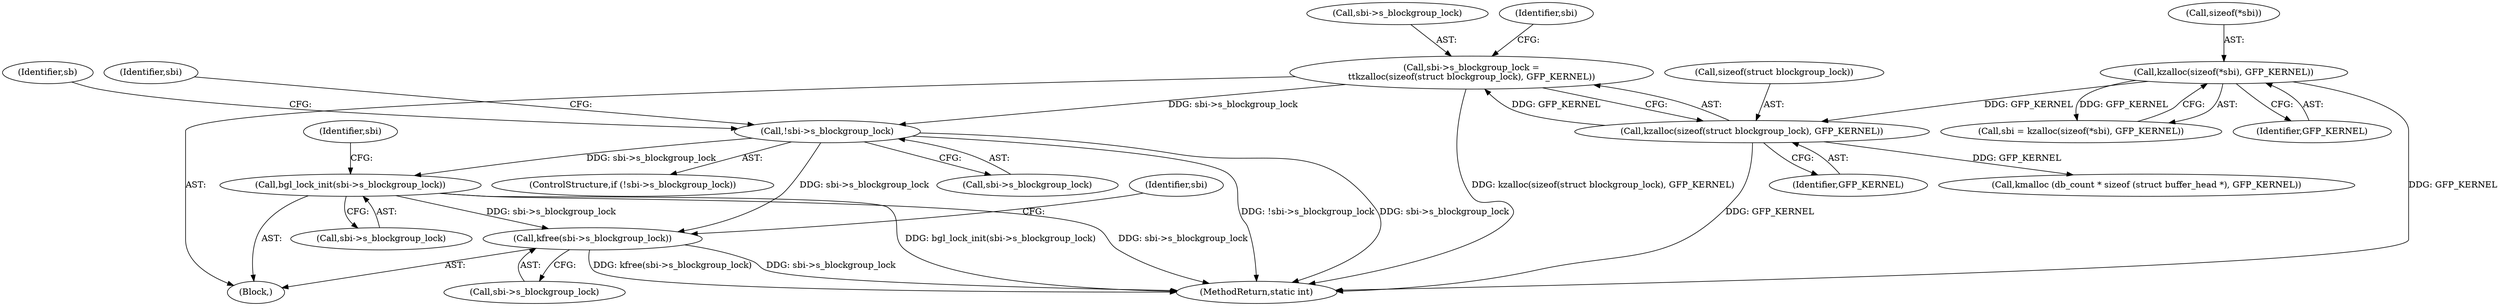 digraph "0_linux_be0726d33cb8f411945884664924bed3cb8c70ee_0@API" {
"1001373" [label="(Call,kfree(sbi->s_blockgroup_lock))"];
"1000169" [label="(Call,!sbi->s_blockgroup_lock)"];
"1000160" [label="(Call,sbi->s_blockgroup_lock =\n\t\tkzalloc(sizeof(struct blockgroup_lock), GFP_KERNEL))"];
"1000164" [label="(Call,kzalloc(sizeof(struct blockgroup_lock), GFP_KERNEL))"];
"1000151" [label="(Call,kzalloc(sizeof(*sbi), GFP_KERNEL))"];
"1000967" [label="(Call,bgl_lock_init(sbi->s_blockgroup_lock))"];
"1000168" [label="(ControlStructure,if (!sbi->s_blockgroup_lock))"];
"1000973" [label="(Identifier,sbi)"];
"1000175" [label="(Identifier,sbi)"];
"1000149" [label="(Call,sbi = kzalloc(sizeof(*sbi), GFP_KERNEL))"];
"1000155" [label="(Identifier,GFP_KERNEL)"];
"1000169" [label="(Call,!sbi->s_blockgroup_lock)"];
"1001374" [label="(Call,sbi->s_blockgroup_lock)"];
"1000179" [label="(Identifier,sb)"];
"1000113" [label="(Block,)"];
"1000170" [label="(Call,sbi->s_blockgroup_lock)"];
"1000171" [label="(Identifier,sbi)"];
"1000152" [label="(Call,sizeof(*sbi))"];
"1000967" [label="(Call,bgl_lock_init(sbi->s_blockgroup_lock))"];
"1000968" [label="(Call,sbi->s_blockgroup_lock)"];
"1001373" [label="(Call,kfree(sbi->s_blockgroup_lock))"];
"1000161" [label="(Call,sbi->s_blockgroup_lock)"];
"1000151" [label="(Call,kzalloc(sizeof(*sbi), GFP_KERNEL))"];
"1000160" [label="(Call,sbi->s_blockgroup_lock =\n\t\tkzalloc(sizeof(struct blockgroup_lock), GFP_KERNEL))"];
"1000164" [label="(Call,kzalloc(sizeof(struct blockgroup_lock), GFP_KERNEL))"];
"1000165" [label="(Call,sizeof(struct blockgroup_lock))"];
"1001382" [label="(MethodReturn,static int)"];
"1001378" [label="(Identifier,sbi)"];
"1000949" [label="(Call,kmalloc (db_count * sizeof (struct buffer_head *), GFP_KERNEL))"];
"1000167" [label="(Identifier,GFP_KERNEL)"];
"1001373" -> "1000113"  [label="AST: "];
"1001373" -> "1001374"  [label="CFG: "];
"1001374" -> "1001373"  [label="AST: "];
"1001378" -> "1001373"  [label="CFG: "];
"1001373" -> "1001382"  [label="DDG: kfree(sbi->s_blockgroup_lock)"];
"1001373" -> "1001382"  [label="DDG: sbi->s_blockgroup_lock"];
"1000169" -> "1001373"  [label="DDG: sbi->s_blockgroup_lock"];
"1000967" -> "1001373"  [label="DDG: sbi->s_blockgroup_lock"];
"1000169" -> "1000168"  [label="AST: "];
"1000169" -> "1000170"  [label="CFG: "];
"1000170" -> "1000169"  [label="AST: "];
"1000175" -> "1000169"  [label="CFG: "];
"1000179" -> "1000169"  [label="CFG: "];
"1000169" -> "1001382"  [label="DDG: !sbi->s_blockgroup_lock"];
"1000169" -> "1001382"  [label="DDG: sbi->s_blockgroup_lock"];
"1000160" -> "1000169"  [label="DDG: sbi->s_blockgroup_lock"];
"1000169" -> "1000967"  [label="DDG: sbi->s_blockgroup_lock"];
"1000160" -> "1000113"  [label="AST: "];
"1000160" -> "1000164"  [label="CFG: "];
"1000161" -> "1000160"  [label="AST: "];
"1000164" -> "1000160"  [label="AST: "];
"1000171" -> "1000160"  [label="CFG: "];
"1000160" -> "1001382"  [label="DDG: kzalloc(sizeof(struct blockgroup_lock), GFP_KERNEL)"];
"1000164" -> "1000160"  [label="DDG: GFP_KERNEL"];
"1000164" -> "1000167"  [label="CFG: "];
"1000165" -> "1000164"  [label="AST: "];
"1000167" -> "1000164"  [label="AST: "];
"1000164" -> "1001382"  [label="DDG: GFP_KERNEL"];
"1000151" -> "1000164"  [label="DDG: GFP_KERNEL"];
"1000164" -> "1000949"  [label="DDG: GFP_KERNEL"];
"1000151" -> "1000149"  [label="AST: "];
"1000151" -> "1000155"  [label="CFG: "];
"1000152" -> "1000151"  [label="AST: "];
"1000155" -> "1000151"  [label="AST: "];
"1000149" -> "1000151"  [label="CFG: "];
"1000151" -> "1001382"  [label="DDG: GFP_KERNEL"];
"1000151" -> "1000149"  [label="DDG: GFP_KERNEL"];
"1000967" -> "1000113"  [label="AST: "];
"1000967" -> "1000968"  [label="CFG: "];
"1000968" -> "1000967"  [label="AST: "];
"1000973" -> "1000967"  [label="CFG: "];
"1000967" -> "1001382"  [label="DDG: bgl_lock_init(sbi->s_blockgroup_lock)"];
"1000967" -> "1001382"  [label="DDG: sbi->s_blockgroup_lock"];
}
